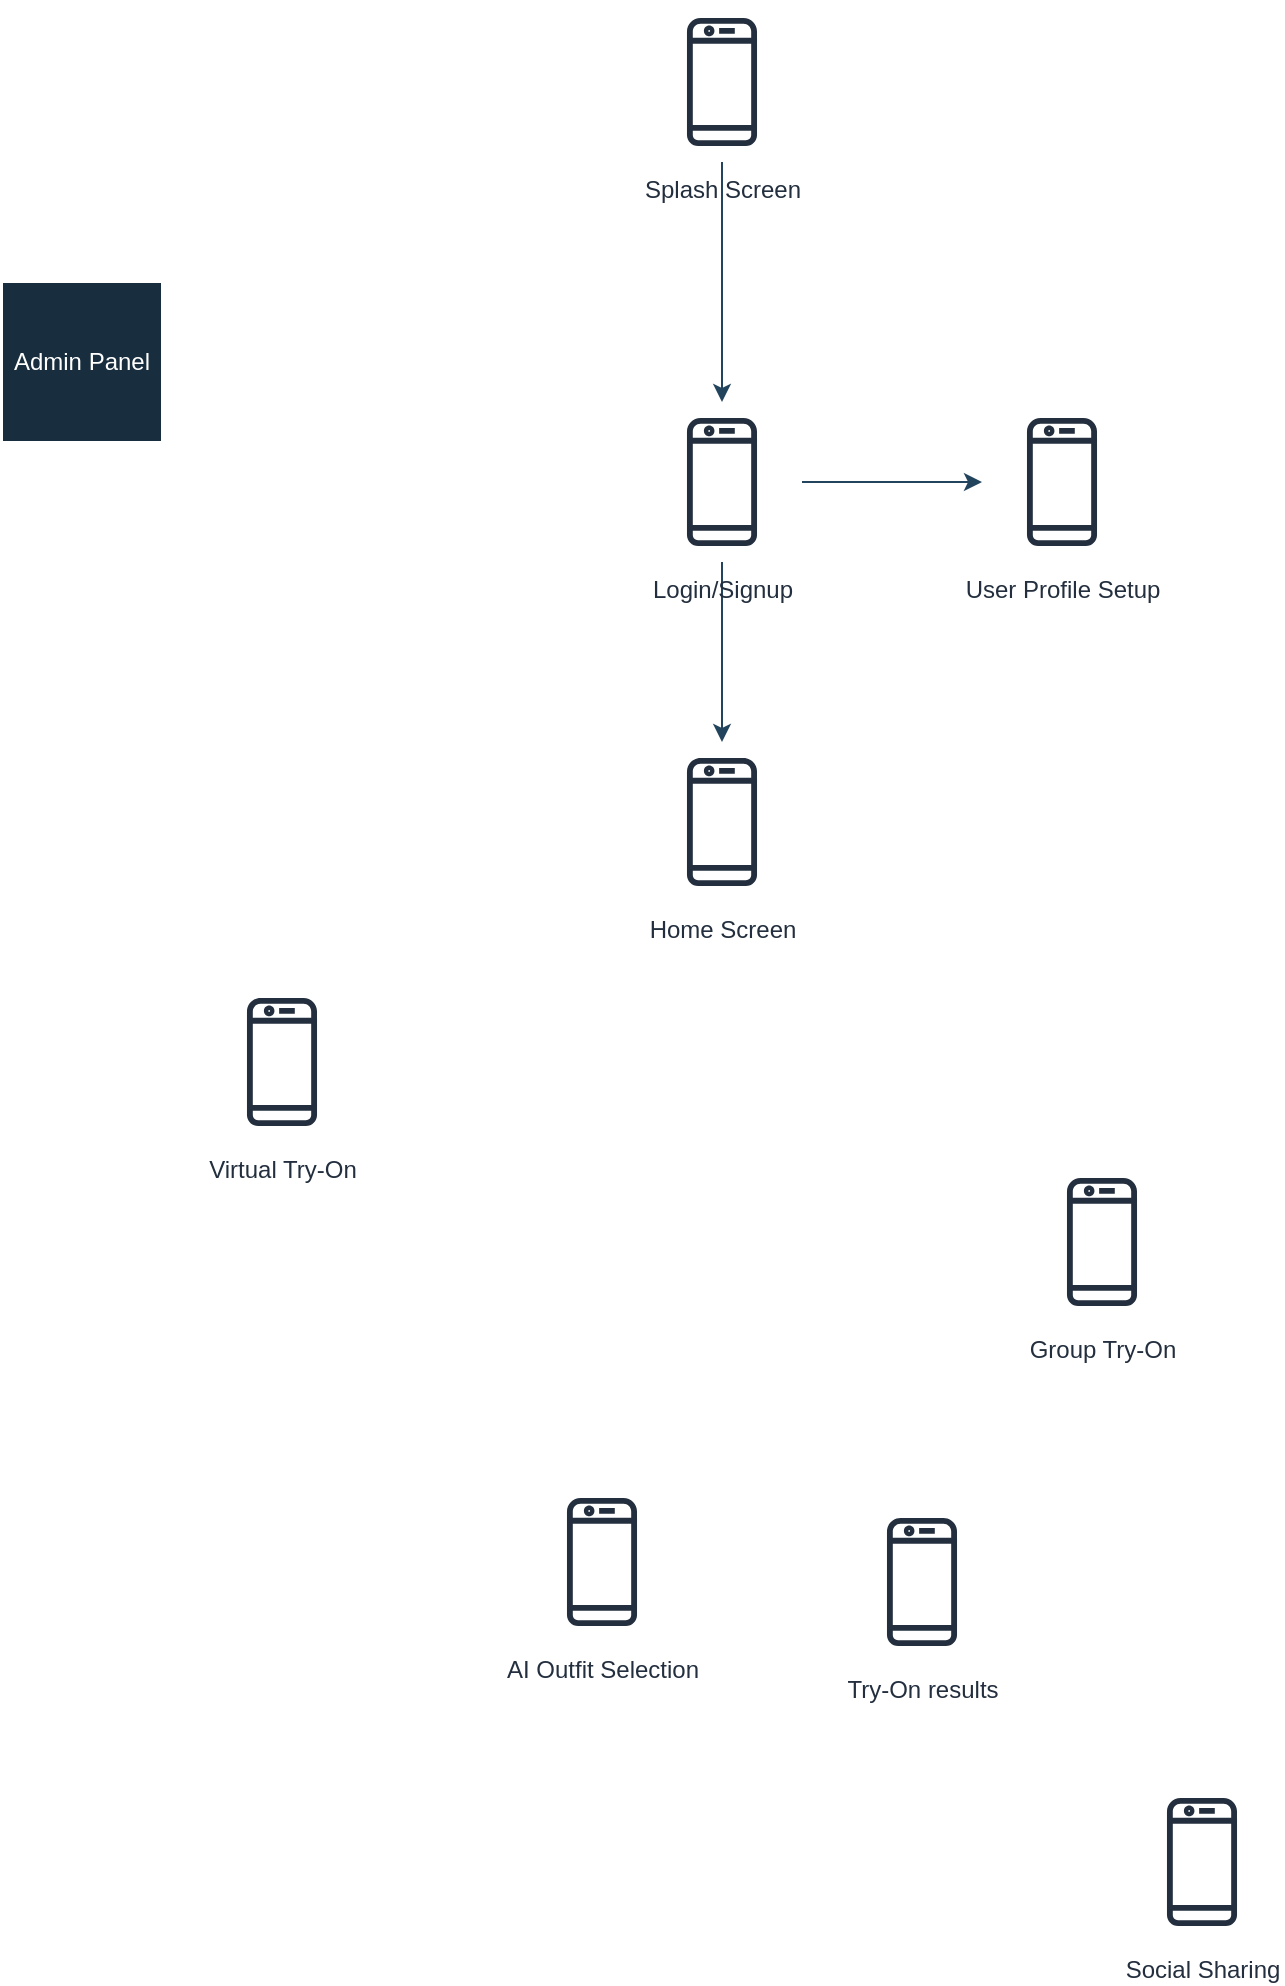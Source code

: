 <mxfile version="26.0.16">
  <diagram name="Page-1" id="vV2iZzfTPvN37-eYCJID">
    <mxGraphModel dx="354" dy="193" grid="1" gridSize="10" guides="1" tooltips="1" connect="1" arrows="1" fold="1" page="1" pageScale="1" pageWidth="850" pageHeight="1100" math="0" shadow="0">
      <root>
        <mxCell id="0" />
        <mxCell id="1" parent="0" />
        <mxCell id="S4oB5HBv47Tn7Yp5WkeJ-2" value="Admin Panel" style="whiteSpace=wrap;html=1;aspect=fixed;strokeColor=#FFFFFF;fontColor=#FFFFFF;fillColor=#182E3E;" vertex="1" parent="1">
          <mxGeometry x="40" y="170" width="80" height="80" as="geometry" />
        </mxCell>
        <mxCell id="S4oB5HBv47Tn7Yp5WkeJ-19" style="edgeStyle=orthogonalEdgeStyle;rounded=0;orthogonalLoop=1;jettySize=auto;html=1;strokeColor=#23445D;" edge="1" parent="1" source="S4oB5HBv47Tn7Yp5WkeJ-6" target="S4oB5HBv47Tn7Yp5WkeJ-8">
          <mxGeometry relative="1" as="geometry" />
        </mxCell>
        <mxCell id="S4oB5HBv47Tn7Yp5WkeJ-6" value="Splash Screen&lt;div&gt;&lt;br&gt;&lt;/div&gt;" style="sketch=0;outlineConnect=0;fontColor=#232F3E;gradientColor=none;strokeColor=#232F3E;fillColor=#ffffff;dashed=0;verticalLabelPosition=bottom;verticalAlign=top;align=center;html=1;fontSize=12;fontStyle=0;aspect=fixed;shape=mxgraph.aws4.resourceIcon;resIcon=mxgraph.aws4.mobile_client;" vertex="1" parent="1">
          <mxGeometry x="360" y="30" width="80" height="80" as="geometry" />
        </mxCell>
        <mxCell id="S4oB5HBv47Tn7Yp5WkeJ-7" value="Home Screen" style="sketch=0;outlineConnect=0;fontColor=#232F3E;gradientColor=none;strokeColor=#232F3E;fillColor=#ffffff;dashed=0;verticalLabelPosition=bottom;verticalAlign=top;align=center;html=1;fontSize=12;fontStyle=0;aspect=fixed;shape=mxgraph.aws4.resourceIcon;resIcon=mxgraph.aws4.mobile_client;" vertex="1" parent="1">
          <mxGeometry x="360" y="400" width="80" height="80" as="geometry" />
        </mxCell>
        <mxCell id="S4oB5HBv47Tn7Yp5WkeJ-20" style="edgeStyle=orthogonalEdgeStyle;rounded=0;orthogonalLoop=1;jettySize=auto;html=1;strokeColor=#23445D;" edge="1" parent="1" source="S4oB5HBv47Tn7Yp5WkeJ-8" target="S4oB5HBv47Tn7Yp5WkeJ-9">
          <mxGeometry relative="1" as="geometry" />
        </mxCell>
        <mxCell id="S4oB5HBv47Tn7Yp5WkeJ-21" style="edgeStyle=orthogonalEdgeStyle;rounded=0;orthogonalLoop=1;jettySize=auto;html=1;strokeColor=#23445D;" edge="1" parent="1" source="S4oB5HBv47Tn7Yp5WkeJ-8" target="S4oB5HBv47Tn7Yp5WkeJ-7">
          <mxGeometry relative="1" as="geometry" />
        </mxCell>
        <mxCell id="S4oB5HBv47Tn7Yp5WkeJ-8" value="Login/Signup&lt;div&gt;&lt;br&gt;&lt;/div&gt;" style="sketch=0;outlineConnect=0;fontColor=#232F3E;gradientColor=none;strokeColor=#232F3E;fillColor=#ffffff;dashed=0;verticalLabelPosition=bottom;verticalAlign=top;align=center;html=1;fontSize=12;fontStyle=0;aspect=fixed;shape=mxgraph.aws4.resourceIcon;resIcon=mxgraph.aws4.mobile_client;" vertex="1" parent="1">
          <mxGeometry x="360" y="230" width="80" height="80" as="geometry" />
        </mxCell>
        <mxCell id="S4oB5HBv47Tn7Yp5WkeJ-9" value="User Profile Setup&lt;div&gt;&lt;br&gt;&lt;/div&gt;" style="sketch=0;outlineConnect=0;fontColor=#232F3E;gradientColor=none;strokeColor=#232F3E;fillColor=#ffffff;dashed=0;verticalLabelPosition=bottom;verticalAlign=top;align=center;html=1;fontSize=12;fontStyle=0;aspect=fixed;shape=mxgraph.aws4.resourceIcon;resIcon=mxgraph.aws4.mobile_client;" vertex="1" parent="1">
          <mxGeometry x="530" y="230" width="80" height="80" as="geometry" />
        </mxCell>
        <mxCell id="S4oB5HBv47Tn7Yp5WkeJ-14" value="Group Try-On" style="sketch=0;outlineConnect=0;fontColor=#232F3E;gradientColor=none;strokeColor=#232F3E;fillColor=#ffffff;dashed=0;verticalLabelPosition=bottom;verticalAlign=top;align=center;html=1;fontSize=12;fontStyle=0;aspect=fixed;shape=mxgraph.aws4.resourceIcon;resIcon=mxgraph.aws4.mobile_client;" vertex="1" parent="1">
          <mxGeometry x="550" y="610" width="80" height="80" as="geometry" />
        </mxCell>
        <mxCell id="S4oB5HBv47Tn7Yp5WkeJ-15" value="Virtual Try-On" style="sketch=0;outlineConnect=0;fontColor=#232F3E;gradientColor=none;strokeColor=#232F3E;fillColor=#ffffff;dashed=0;verticalLabelPosition=bottom;verticalAlign=top;align=center;html=1;fontSize=12;fontStyle=0;aspect=fixed;shape=mxgraph.aws4.resourceIcon;resIcon=mxgraph.aws4.mobile_client;" vertex="1" parent="1">
          <mxGeometry x="140" y="520" width="80" height="80" as="geometry" />
        </mxCell>
        <mxCell id="S4oB5HBv47Tn7Yp5WkeJ-16" value="AI Outfit Selection" style="sketch=0;outlineConnect=0;fontColor=#232F3E;gradientColor=none;strokeColor=#232F3E;fillColor=#ffffff;dashed=0;verticalLabelPosition=bottom;verticalAlign=top;align=center;html=1;fontSize=12;fontStyle=0;aspect=fixed;shape=mxgraph.aws4.resourceIcon;resIcon=mxgraph.aws4.mobile_client;" vertex="1" parent="1">
          <mxGeometry x="300" y="770" width="80" height="80" as="geometry" />
        </mxCell>
        <mxCell id="S4oB5HBv47Tn7Yp5WkeJ-17" value="Try-On results&lt;div&gt;&lt;br&gt;&lt;/div&gt;" style="sketch=0;outlineConnect=0;fontColor=#232F3E;gradientColor=none;strokeColor=#232F3E;fillColor=#ffffff;dashed=0;verticalLabelPosition=bottom;verticalAlign=top;align=center;html=1;fontSize=12;fontStyle=0;aspect=fixed;shape=mxgraph.aws4.resourceIcon;resIcon=mxgraph.aws4.mobile_client;" vertex="1" parent="1">
          <mxGeometry x="460" y="780" width="80" height="80" as="geometry" />
        </mxCell>
        <mxCell id="S4oB5HBv47Tn7Yp5WkeJ-18" value="Social Sharing" style="sketch=0;outlineConnect=0;fontColor=#232F3E;gradientColor=none;strokeColor=#232F3E;fillColor=#ffffff;dashed=0;verticalLabelPosition=bottom;verticalAlign=top;align=center;html=1;fontSize=12;fontStyle=0;aspect=fixed;shape=mxgraph.aws4.resourceIcon;resIcon=mxgraph.aws4.mobile_client;" vertex="1" parent="1">
          <mxGeometry x="600" y="920" width="80" height="80" as="geometry" />
        </mxCell>
      </root>
    </mxGraphModel>
  </diagram>
</mxfile>
